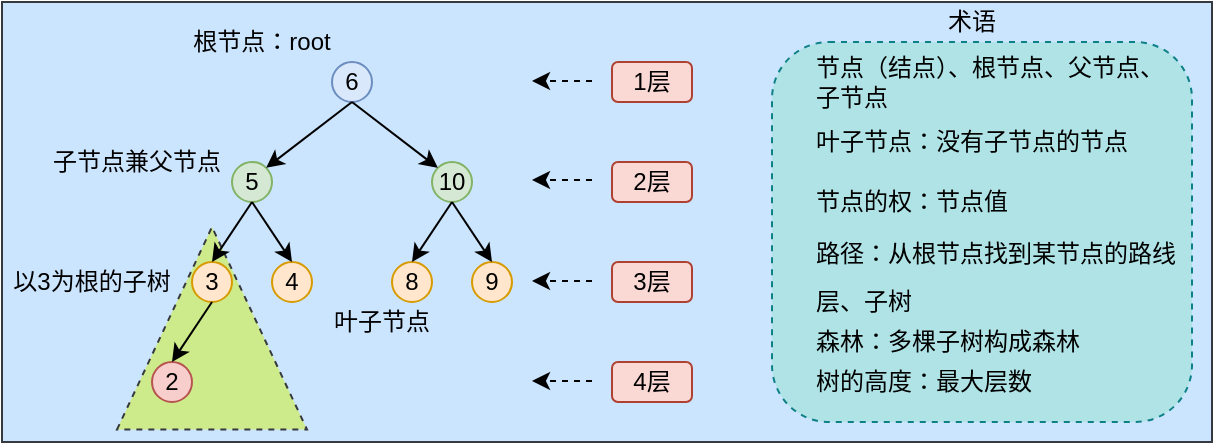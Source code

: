 <mxfile version="13.6.2" type="device"><diagram id="AApIVSI73b4rc_tRLpLd" name="第 1 页"><mxGraphModel dx="1024" dy="560" grid="1" gridSize="10" guides="1" tooltips="1" connect="1" arrows="1" fold="1" page="1" pageScale="1" pageWidth="1654" pageHeight="2336" math="0" shadow="0"><root><mxCell id="0"/><mxCell id="1" parent="0"/><mxCell id="A8ZFUC8OOv1gqt-Gwg1R-56" value="" style="rounded=0;whiteSpace=wrap;html=1;fillColor=#cce5ff;strokeColor=#36393d;" vertex="1" parent="1"><mxGeometry x="310" y="200" width="605" height="220" as="geometry"/></mxCell><mxCell id="A8ZFUC8OOv1gqt-Gwg1R-52" value="" style="rounded=1;whiteSpace=wrap;html=1;dashed=1;fillColor=#b0e3e6;strokeColor=#0e8088;" vertex="1" parent="1"><mxGeometry x="695" y="220" width="210" height="190" as="geometry"/></mxCell><mxCell id="A8ZFUC8OOv1gqt-Gwg1R-35" value="" style="triangle;whiteSpace=wrap;html=1;rotation=-90;dashed=1;fillColor=#cdeb8b;strokeColor=#36393d;" vertex="1" parent="1"><mxGeometry x="364.37" y="315.63" width="101.25" height="95" as="geometry"/></mxCell><mxCell id="A8ZFUC8OOv1gqt-Gwg1R-1" value="6" style="ellipse;whiteSpace=wrap;html=1;aspect=fixed;fillColor=#dae8fc;strokeColor=#6c8ebf;" vertex="1" parent="1"><mxGeometry x="475" y="230" width="20" height="20" as="geometry"/></mxCell><mxCell id="A8ZFUC8OOv1gqt-Gwg1R-2" value="4" style="ellipse;whiteSpace=wrap;html=1;aspect=fixed;fillColor=#ffe6cc;strokeColor=#d79b00;" vertex="1" parent="1"><mxGeometry x="445" y="330" width="20" height="20" as="geometry"/></mxCell><mxCell id="A8ZFUC8OOv1gqt-Gwg1R-3" value="10" style="ellipse;whiteSpace=wrap;html=1;aspect=fixed;fillColor=#d5e8d4;strokeColor=#82b366;" vertex="1" parent="1"><mxGeometry x="525" y="280" width="20" height="20" as="geometry"/></mxCell><mxCell id="A8ZFUC8OOv1gqt-Gwg1R-4" value="2" style="ellipse;whiteSpace=wrap;html=1;aspect=fixed;fillColor=#f8cecc;strokeColor=#b85450;" vertex="1" parent="1"><mxGeometry x="385" y="380" width="20" height="20" as="geometry"/></mxCell><mxCell id="A8ZFUC8OOv1gqt-Gwg1R-6" value="3" style="ellipse;whiteSpace=wrap;html=1;aspect=fixed;fillColor=#ffe6cc;strokeColor=#d79b00;" vertex="1" parent="1"><mxGeometry x="405" y="330" width="20" height="20" as="geometry"/></mxCell><mxCell id="A8ZFUC8OOv1gqt-Gwg1R-9" value="5" style="ellipse;whiteSpace=wrap;html=1;aspect=fixed;fillColor=#d5e8d4;strokeColor=#82b366;" vertex="1" parent="1"><mxGeometry x="425" y="280" width="20" height="20" as="geometry"/></mxCell><mxCell id="A8ZFUC8OOv1gqt-Gwg1R-16" value="" style="endArrow=classic;html=1;entryX=1;entryY=0;entryDx=0;entryDy=0;exitX=0.5;exitY=1;exitDx=0;exitDy=0;" edge="1" parent="1" source="A8ZFUC8OOv1gqt-Gwg1R-1" target="A8ZFUC8OOv1gqt-Gwg1R-9"><mxGeometry width="50" height="50" relative="1" as="geometry"><mxPoint x="465" y="250" as="sourcePoint"/><mxPoint x="475" y="270" as="targetPoint"/></mxGeometry></mxCell><mxCell id="A8ZFUC8OOv1gqt-Gwg1R-17" value="" style="endArrow=classic;html=1;entryX=0;entryY=0;entryDx=0;entryDy=0;exitX=0.5;exitY=1;exitDx=0;exitDy=0;" edge="1" parent="1" source="A8ZFUC8OOv1gqt-Gwg1R-1" target="A8ZFUC8OOv1gqt-Gwg1R-3"><mxGeometry width="50" height="50" relative="1" as="geometry"><mxPoint x="502.929" y="254.141" as="sourcePoint"/><mxPoint x="467.071" y="279.999" as="targetPoint"/></mxGeometry></mxCell><mxCell id="A8ZFUC8OOv1gqt-Gwg1R-19" value="" style="endArrow=classic;html=1;" edge="1" parent="1"><mxGeometry width="50" height="50" relative="1" as="geometry"><mxPoint x="435" y="300" as="sourcePoint"/><mxPoint x="415" y="330" as="targetPoint"/></mxGeometry></mxCell><mxCell id="A8ZFUC8OOv1gqt-Gwg1R-20" value="" style="endArrow=classic;html=1;" edge="1" parent="1"><mxGeometry width="50" height="50" relative="1" as="geometry"><mxPoint x="435" y="300" as="sourcePoint"/><mxPoint x="455" y="330" as="targetPoint"/></mxGeometry></mxCell><mxCell id="A8ZFUC8OOv1gqt-Gwg1R-21" value="9" style="ellipse;whiteSpace=wrap;html=1;aspect=fixed;fillColor=#ffe6cc;strokeColor=#d79b00;" vertex="1" parent="1"><mxGeometry x="545" y="330" width="20" height="20" as="geometry"/></mxCell><mxCell id="A8ZFUC8OOv1gqt-Gwg1R-22" value="8" style="ellipse;whiteSpace=wrap;html=1;aspect=fixed;fillColor=#ffe6cc;strokeColor=#d79b00;" vertex="1" parent="1"><mxGeometry x="505" y="330" width="20" height="20" as="geometry"/></mxCell><mxCell id="A8ZFUC8OOv1gqt-Gwg1R-24" value="" style="endArrow=classic;html=1;" edge="1" parent="1"><mxGeometry width="50" height="50" relative="1" as="geometry"><mxPoint x="535" y="300" as="sourcePoint"/><mxPoint x="515" y="330" as="targetPoint"/></mxGeometry></mxCell><mxCell id="A8ZFUC8OOv1gqt-Gwg1R-25" value="" style="endArrow=classic;html=1;" edge="1" parent="1"><mxGeometry width="50" height="50" relative="1" as="geometry"><mxPoint x="535" y="300" as="sourcePoint"/><mxPoint x="555" y="330" as="targetPoint"/></mxGeometry></mxCell><mxCell id="A8ZFUC8OOv1gqt-Gwg1R-26" value="" style="endArrow=classic;html=1;" edge="1" parent="1"><mxGeometry width="50" height="50" relative="1" as="geometry"><mxPoint x="415" y="350" as="sourcePoint"/><mxPoint x="395" y="380" as="targetPoint"/></mxGeometry></mxCell><mxCell id="A8ZFUC8OOv1gqt-Gwg1R-29" value="1层" style="rounded=1;whiteSpace=wrap;html=1;fillColor=#fad9d5;strokeColor=#ae4132;" vertex="1" parent="1"><mxGeometry x="615" y="230" width="40" height="20" as="geometry"/></mxCell><mxCell id="A8ZFUC8OOv1gqt-Gwg1R-30" value="3层" style="rounded=1;whiteSpace=wrap;html=1;fillColor=#fad9d5;strokeColor=#ae4132;" vertex="1" parent="1"><mxGeometry x="615" y="330" width="40" height="20" as="geometry"/></mxCell><mxCell id="A8ZFUC8OOv1gqt-Gwg1R-31" value="2层" style="rounded=1;whiteSpace=wrap;html=1;fillColor=#fad9d5;strokeColor=#ae4132;" vertex="1" parent="1"><mxGeometry x="615" y="280" width="40" height="20" as="geometry"/></mxCell><mxCell id="A8ZFUC8OOv1gqt-Gwg1R-32" value="4层" style="rounded=1;whiteSpace=wrap;html=1;fillColor=#fad9d5;strokeColor=#ae4132;" vertex="1" parent="1"><mxGeometry x="615" y="380" width="40" height="20" as="geometry"/></mxCell><mxCell id="A8ZFUC8OOv1gqt-Gwg1R-33" value="根节点：root" style="text;html=1;strokeColor=none;fillColor=none;align=center;verticalAlign=middle;whiteSpace=wrap;rounded=0;" vertex="1" parent="1"><mxGeometry x="395" y="210" width="90" height="20" as="geometry"/></mxCell><mxCell id="A8ZFUC8OOv1gqt-Gwg1R-34" value="子节点兼父节点" style="text;html=1;strokeColor=none;fillColor=none;align=center;verticalAlign=middle;whiteSpace=wrap;rounded=0;" vertex="1" parent="1"><mxGeometry x="330" y="270" width="95" height="20" as="geometry"/></mxCell><mxCell id="A8ZFUC8OOv1gqt-Gwg1R-36" value="以3为根的子树" style="text;html=1;strokeColor=none;fillColor=none;align=center;verticalAlign=middle;whiteSpace=wrap;rounded=0;dashed=1;" vertex="1" parent="1"><mxGeometry x="310" y="330" width="90" height="20" as="geometry"/></mxCell><mxCell id="A8ZFUC8OOv1gqt-Gwg1R-37" value="叶子节点" style="text;html=1;strokeColor=none;fillColor=none;align=center;verticalAlign=middle;whiteSpace=wrap;rounded=0;dashed=1;" vertex="1" parent="1"><mxGeometry x="475" y="350" width="50" height="20" as="geometry"/></mxCell><mxCell id="A8ZFUC8OOv1gqt-Gwg1R-38" value="" style="endArrow=classic;html=1;dashed=1;" edge="1" parent="1"><mxGeometry width="50" height="50" relative="1" as="geometry"><mxPoint x="605" y="239.5" as="sourcePoint"/><mxPoint x="575" y="239.5" as="targetPoint"/><Array as="points"><mxPoint x="605" y="239.5"/></Array></mxGeometry></mxCell><mxCell id="A8ZFUC8OOv1gqt-Gwg1R-39" value="" style="endArrow=classic;html=1;dashed=1;" edge="1" parent="1"><mxGeometry width="50" height="50" relative="1" as="geometry"><mxPoint x="605" y="289" as="sourcePoint"/><mxPoint x="575" y="289" as="targetPoint"/><Array as="points"><mxPoint x="605" y="289"/></Array></mxGeometry></mxCell><mxCell id="A8ZFUC8OOv1gqt-Gwg1R-40" value="" style="endArrow=classic;html=1;dashed=1;" edge="1" parent="1"><mxGeometry width="50" height="50" relative="1" as="geometry"><mxPoint x="605" y="339.5" as="sourcePoint"/><mxPoint x="575" y="339.5" as="targetPoint"/><Array as="points"><mxPoint x="605" y="339.5"/></Array></mxGeometry></mxCell><mxCell id="A8ZFUC8OOv1gqt-Gwg1R-41" value="" style="endArrow=classic;html=1;dashed=1;" edge="1" parent="1"><mxGeometry width="50" height="50" relative="1" as="geometry"><mxPoint x="605" y="389.5" as="sourcePoint"/><mxPoint x="575" y="389.5" as="targetPoint"/><Array as="points"><mxPoint x="605" y="389.5"/></Array></mxGeometry></mxCell><mxCell id="A8ZFUC8OOv1gqt-Gwg1R-44" value="节点（结点）、根节点、父节点、子节点" style="text;html=1;strokeColor=none;fillColor=none;align=left;verticalAlign=middle;whiteSpace=wrap;rounded=0;dashed=1;" vertex="1" parent="1"><mxGeometry x="715" y="230" width="180" height="20" as="geometry"/></mxCell><mxCell id="A8ZFUC8OOv1gqt-Gwg1R-45" value="叶子节点：没有子节点的节点" style="text;html=1;strokeColor=none;fillColor=none;align=left;verticalAlign=middle;whiteSpace=wrap;rounded=0;dashed=1;" vertex="1" parent="1"><mxGeometry x="715" y="260" width="160" height="20" as="geometry"/></mxCell><mxCell id="A8ZFUC8OOv1gqt-Gwg1R-46" value="节点的权：节点值" style="text;html=1;strokeColor=none;fillColor=none;align=left;verticalAlign=middle;whiteSpace=wrap;rounded=0;dashed=1;" vertex="1" parent="1"><mxGeometry x="715" y="290" width="100" height="20" as="geometry"/></mxCell><mxCell id="A8ZFUC8OOv1gqt-Gwg1R-47" value="路径：从根节点找到某节点的路线" style="text;html=1;strokeColor=none;fillColor=none;align=left;verticalAlign=middle;whiteSpace=wrap;rounded=0;dashed=1;" vertex="1" parent="1"><mxGeometry x="715" y="315.63" width="190" height="20" as="geometry"/></mxCell><mxCell id="A8ZFUC8OOv1gqt-Gwg1R-48" value="层、子树" style="text;html=1;strokeColor=none;fillColor=none;align=left;verticalAlign=middle;whiteSpace=wrap;rounded=0;dashed=1;" vertex="1" parent="1"><mxGeometry x="715" y="340" width="55" height="20" as="geometry"/></mxCell><mxCell id="A8ZFUC8OOv1gqt-Gwg1R-49" value="森林：多棵子树构成森林" style="text;html=1;strokeColor=none;fillColor=none;align=left;verticalAlign=middle;whiteSpace=wrap;rounded=0;dashed=1;" vertex="1" parent="1"><mxGeometry x="715" y="360" width="140" height="20" as="geometry"/></mxCell><mxCell id="A8ZFUC8OOv1gqt-Gwg1R-51" value="树的高度：最大层数" style="text;html=1;strokeColor=none;fillColor=none;align=left;verticalAlign=middle;whiteSpace=wrap;rounded=0;dashed=1;" vertex="1" parent="1"><mxGeometry x="715" y="380" width="140" height="20" as="geometry"/></mxCell><mxCell id="A8ZFUC8OOv1gqt-Gwg1R-54" value="术语" style="text;html=1;strokeColor=none;fillColor=none;align=center;verticalAlign=middle;whiteSpace=wrap;rounded=0;dashed=1;" vertex="1" parent="1"><mxGeometry x="775" y="200" width="40" height="20" as="geometry"/></mxCell></root></mxGraphModel></diagram></mxfile>